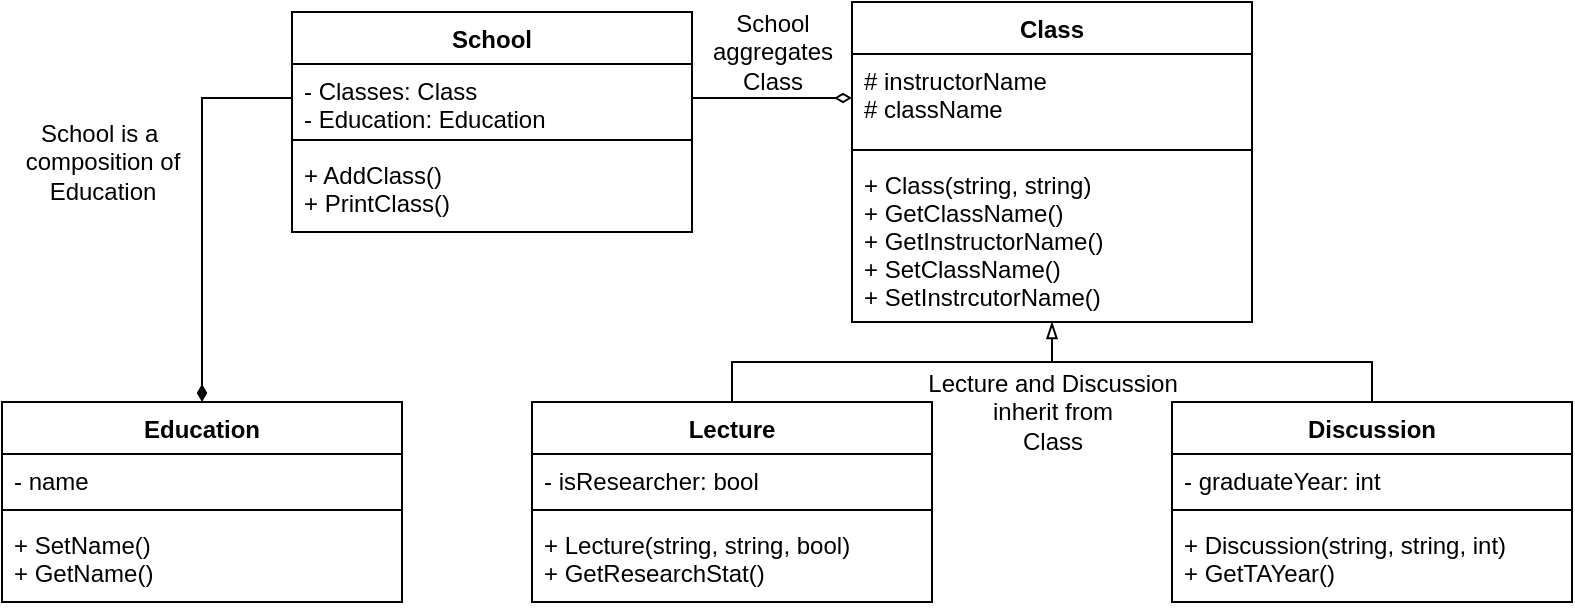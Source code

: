 <mxfile version="17.4.5" type="github">
  <diagram id="2z6Tl4LO82fvzxTukAhd" name="Page-1">
    <mxGraphModel dx="944" dy="497" grid="1" gridSize="10" guides="1" tooltips="1" connect="1" arrows="1" fold="1" page="1" pageScale="1" pageWidth="850" pageHeight="1100" math="0" shadow="0">
      <root>
        <mxCell id="0" />
        <mxCell id="1" parent="0" />
        <mxCell id="N7WctRyckWB9UcvUtVoH-1" value="Class" style="swimlane;fontStyle=1;align=center;verticalAlign=top;childLayout=stackLayout;horizontal=1;startSize=26;horizontalStack=0;resizeParent=1;resizeParentMax=0;resizeLast=0;collapsible=1;marginBottom=0;" vertex="1" parent="1">
          <mxGeometry x="480" y="80" width="200" height="160" as="geometry" />
        </mxCell>
        <mxCell id="N7WctRyckWB9UcvUtVoH-2" value="# instructorName&#xa;# className" style="text;strokeColor=none;fillColor=none;align=left;verticalAlign=top;spacingLeft=4;spacingRight=4;overflow=hidden;rotatable=0;points=[[0,0.5],[1,0.5]];portConstraint=eastwest;" vertex="1" parent="N7WctRyckWB9UcvUtVoH-1">
          <mxGeometry y="26" width="200" height="44" as="geometry" />
        </mxCell>
        <mxCell id="N7WctRyckWB9UcvUtVoH-3" value="" style="line;strokeWidth=1;fillColor=none;align=left;verticalAlign=middle;spacingTop=-1;spacingLeft=3;spacingRight=3;rotatable=0;labelPosition=right;points=[];portConstraint=eastwest;" vertex="1" parent="N7WctRyckWB9UcvUtVoH-1">
          <mxGeometry y="70" width="200" height="8" as="geometry" />
        </mxCell>
        <mxCell id="N7WctRyckWB9UcvUtVoH-4" value="+ Class(string, string)&#xa;+ GetClassName()&#xa;+ GetInstructorName()&#xa;+ SetClassName()&#xa;+ SetInstrcutorName()" style="text;strokeColor=none;fillColor=none;align=left;verticalAlign=top;spacingLeft=4;spacingRight=4;overflow=hidden;rotatable=0;points=[[0,0.5],[1,0.5]];portConstraint=eastwest;" vertex="1" parent="N7WctRyckWB9UcvUtVoH-1">
          <mxGeometry y="78" width="200" height="82" as="geometry" />
        </mxCell>
        <mxCell id="N7WctRyckWB9UcvUtVoH-18" style="edgeStyle=orthogonalEdgeStyle;rounded=0;orthogonalLoop=1;jettySize=auto;html=1;exitX=0.5;exitY=0;exitDx=0;exitDy=0;endArrow=none;endFill=0;" edge="1" parent="1" source="N7WctRyckWB9UcvUtVoH-9">
          <mxGeometry relative="1" as="geometry">
            <mxPoint x="580" y="260" as="targetPoint" />
            <Array as="points">
              <mxPoint x="420" y="260" />
              <mxPoint x="580" y="260" />
            </Array>
          </mxGeometry>
        </mxCell>
        <mxCell id="N7WctRyckWB9UcvUtVoH-9" value="Lecture" style="swimlane;fontStyle=1;align=center;verticalAlign=top;childLayout=stackLayout;horizontal=1;startSize=26;horizontalStack=0;resizeParent=1;resizeParentMax=0;resizeLast=0;collapsible=1;marginBottom=0;" vertex="1" parent="1">
          <mxGeometry x="320" y="280" width="200" height="100" as="geometry" />
        </mxCell>
        <mxCell id="N7WctRyckWB9UcvUtVoH-10" value="- isResearcher: bool" style="text;strokeColor=none;fillColor=none;align=left;verticalAlign=top;spacingLeft=4;spacingRight=4;overflow=hidden;rotatable=0;points=[[0,0.5],[1,0.5]];portConstraint=eastwest;" vertex="1" parent="N7WctRyckWB9UcvUtVoH-9">
          <mxGeometry y="26" width="200" height="24" as="geometry" />
        </mxCell>
        <mxCell id="N7WctRyckWB9UcvUtVoH-11" value="" style="line;strokeWidth=1;fillColor=none;align=left;verticalAlign=middle;spacingTop=-1;spacingLeft=3;spacingRight=3;rotatable=0;labelPosition=right;points=[];portConstraint=eastwest;" vertex="1" parent="N7WctRyckWB9UcvUtVoH-9">
          <mxGeometry y="50" width="200" height="8" as="geometry" />
        </mxCell>
        <mxCell id="N7WctRyckWB9UcvUtVoH-12" value="+ Lecture(string, string, bool)&#xa;+ GetResearchStat()" style="text;strokeColor=none;fillColor=none;align=left;verticalAlign=top;spacingLeft=4;spacingRight=4;overflow=hidden;rotatable=0;points=[[0,0.5],[1,0.5]];portConstraint=eastwest;" vertex="1" parent="N7WctRyckWB9UcvUtVoH-9">
          <mxGeometry y="58" width="200" height="42" as="geometry" />
        </mxCell>
        <mxCell id="N7WctRyckWB9UcvUtVoH-17" style="edgeStyle=orthogonalEdgeStyle;rounded=0;orthogonalLoop=1;jettySize=auto;html=1;exitX=0.5;exitY=0;exitDx=0;exitDy=0;entryX=0.5;entryY=1;entryDx=0;entryDy=0;endArrow=blockThin;endFill=0;" edge="1" parent="1" source="N7WctRyckWB9UcvUtVoH-13" target="N7WctRyckWB9UcvUtVoH-1">
          <mxGeometry relative="1" as="geometry" />
        </mxCell>
        <mxCell id="N7WctRyckWB9UcvUtVoH-13" value="Discussion" style="swimlane;fontStyle=1;align=center;verticalAlign=top;childLayout=stackLayout;horizontal=1;startSize=26;horizontalStack=0;resizeParent=1;resizeParentMax=0;resizeLast=0;collapsible=1;marginBottom=0;" vertex="1" parent="1">
          <mxGeometry x="640" y="280" width="200" height="100" as="geometry" />
        </mxCell>
        <mxCell id="N7WctRyckWB9UcvUtVoH-14" value="- graduateYear: int" style="text;strokeColor=none;fillColor=none;align=left;verticalAlign=top;spacingLeft=4;spacingRight=4;overflow=hidden;rotatable=0;points=[[0,0.5],[1,0.5]];portConstraint=eastwest;" vertex="1" parent="N7WctRyckWB9UcvUtVoH-13">
          <mxGeometry y="26" width="200" height="24" as="geometry" />
        </mxCell>
        <mxCell id="N7WctRyckWB9UcvUtVoH-15" value="" style="line;strokeWidth=1;fillColor=none;align=left;verticalAlign=middle;spacingTop=-1;spacingLeft=3;spacingRight=3;rotatable=0;labelPosition=right;points=[];portConstraint=eastwest;" vertex="1" parent="N7WctRyckWB9UcvUtVoH-13">
          <mxGeometry y="50" width="200" height="8" as="geometry" />
        </mxCell>
        <mxCell id="N7WctRyckWB9UcvUtVoH-16" value="+ Discussion(string, string, int)&#xa;+ GetTAYear()" style="text;strokeColor=none;fillColor=none;align=left;verticalAlign=top;spacingLeft=4;spacingRight=4;overflow=hidden;rotatable=0;points=[[0,0.5],[1,0.5]];portConstraint=eastwest;" vertex="1" parent="N7WctRyckWB9UcvUtVoH-13">
          <mxGeometry y="58" width="200" height="42" as="geometry" />
        </mxCell>
        <mxCell id="N7WctRyckWB9UcvUtVoH-19" value="School" style="swimlane;fontStyle=1;align=center;verticalAlign=top;childLayout=stackLayout;horizontal=1;startSize=26;horizontalStack=0;resizeParent=1;resizeParentMax=0;resizeLast=0;collapsible=1;marginBottom=0;" vertex="1" parent="1">
          <mxGeometry x="200" y="85" width="200" height="110" as="geometry" />
        </mxCell>
        <mxCell id="N7WctRyckWB9UcvUtVoH-20" value="- Classes: Class&#xa;- Education: Education" style="text;strokeColor=none;fillColor=none;align=left;verticalAlign=top;spacingLeft=4;spacingRight=4;overflow=hidden;rotatable=0;points=[[0,0.5],[1,0.5]];portConstraint=eastwest;" vertex="1" parent="N7WctRyckWB9UcvUtVoH-19">
          <mxGeometry y="26" width="200" height="34" as="geometry" />
        </mxCell>
        <mxCell id="N7WctRyckWB9UcvUtVoH-21" value="" style="line;strokeWidth=1;fillColor=none;align=left;verticalAlign=middle;spacingTop=-1;spacingLeft=3;spacingRight=3;rotatable=0;labelPosition=right;points=[];portConstraint=eastwest;" vertex="1" parent="N7WctRyckWB9UcvUtVoH-19">
          <mxGeometry y="60" width="200" height="8" as="geometry" />
        </mxCell>
        <mxCell id="N7WctRyckWB9UcvUtVoH-22" value="+ AddClass()&#xa;+ PrintClass()" style="text;strokeColor=none;fillColor=none;align=left;verticalAlign=top;spacingLeft=4;spacingRight=4;overflow=hidden;rotatable=0;points=[[0,0.5],[1,0.5]];portConstraint=eastwest;" vertex="1" parent="N7WctRyckWB9UcvUtVoH-19">
          <mxGeometry y="68" width="200" height="42" as="geometry" />
        </mxCell>
        <mxCell id="N7WctRyckWB9UcvUtVoH-27" style="edgeStyle=orthogonalEdgeStyle;rounded=0;orthogonalLoop=1;jettySize=auto;html=1;exitX=1;exitY=0.5;exitDx=0;exitDy=0;entryX=0;entryY=0.5;entryDx=0;entryDy=0;endArrow=diamondThin;endFill=0;" edge="1" parent="1" source="N7WctRyckWB9UcvUtVoH-20" target="N7WctRyckWB9UcvUtVoH-2">
          <mxGeometry relative="1" as="geometry" />
        </mxCell>
        <mxCell id="N7WctRyckWB9UcvUtVoH-28" value="School &lt;br&gt;aggregates &lt;br&gt;Class" style="text;html=1;align=center;verticalAlign=middle;resizable=0;points=[];autosize=1;strokeColor=none;fillColor=none;" vertex="1" parent="1">
          <mxGeometry x="400" y="80" width="80" height="50" as="geometry" />
        </mxCell>
        <mxCell id="N7WctRyckWB9UcvUtVoH-29" value="Lecture and Discussion&lt;br&gt;inherit from&lt;br&gt;Class" style="text;html=1;align=center;verticalAlign=middle;resizable=0;points=[];autosize=1;strokeColor=none;fillColor=none;" vertex="1" parent="1">
          <mxGeometry x="510" y="260" width="140" height="50" as="geometry" />
        </mxCell>
        <mxCell id="N7WctRyckWB9UcvUtVoH-34" value="Education" style="swimlane;fontStyle=1;align=center;verticalAlign=top;childLayout=stackLayout;horizontal=1;startSize=26;horizontalStack=0;resizeParent=1;resizeParentMax=0;resizeLast=0;collapsible=1;marginBottom=0;" vertex="1" parent="1">
          <mxGeometry x="55" y="280" width="200" height="100" as="geometry" />
        </mxCell>
        <mxCell id="N7WctRyckWB9UcvUtVoH-35" value="- name" style="text;strokeColor=none;fillColor=none;align=left;verticalAlign=top;spacingLeft=4;spacingRight=4;overflow=hidden;rotatable=0;points=[[0,0.5],[1,0.5]];portConstraint=eastwest;" vertex="1" parent="N7WctRyckWB9UcvUtVoH-34">
          <mxGeometry y="26" width="200" height="24" as="geometry" />
        </mxCell>
        <mxCell id="N7WctRyckWB9UcvUtVoH-36" value="" style="line;strokeWidth=1;fillColor=none;align=left;verticalAlign=middle;spacingTop=-1;spacingLeft=3;spacingRight=3;rotatable=0;labelPosition=right;points=[];portConstraint=eastwest;" vertex="1" parent="N7WctRyckWB9UcvUtVoH-34">
          <mxGeometry y="50" width="200" height="8" as="geometry" />
        </mxCell>
        <mxCell id="N7WctRyckWB9UcvUtVoH-37" value="+ SetName()&#xa;+ GetName()" style="text;strokeColor=none;fillColor=none;align=left;verticalAlign=top;spacingLeft=4;spacingRight=4;overflow=hidden;rotatable=0;points=[[0,0.5],[1,0.5]];portConstraint=eastwest;" vertex="1" parent="N7WctRyckWB9UcvUtVoH-34">
          <mxGeometry y="58" width="200" height="42" as="geometry" />
        </mxCell>
        <mxCell id="N7WctRyckWB9UcvUtVoH-39" style="edgeStyle=orthogonalEdgeStyle;rounded=0;orthogonalLoop=1;jettySize=auto;html=1;exitX=0;exitY=0.5;exitDx=0;exitDy=0;entryX=0.5;entryY=0;entryDx=0;entryDy=0;endArrow=diamondThin;endFill=1;" edge="1" parent="1" source="N7WctRyckWB9UcvUtVoH-20" target="N7WctRyckWB9UcvUtVoH-34">
          <mxGeometry relative="1" as="geometry" />
        </mxCell>
        <mxCell id="N7WctRyckWB9UcvUtVoH-40" value="School is a&amp;nbsp;&lt;br&gt;composition of&lt;br&gt;Education" style="text;html=1;align=center;verticalAlign=middle;resizable=0;points=[];autosize=1;strokeColor=none;fillColor=none;" vertex="1" parent="1">
          <mxGeometry x="60" y="135" width="90" height="50" as="geometry" />
        </mxCell>
      </root>
    </mxGraphModel>
  </diagram>
</mxfile>
